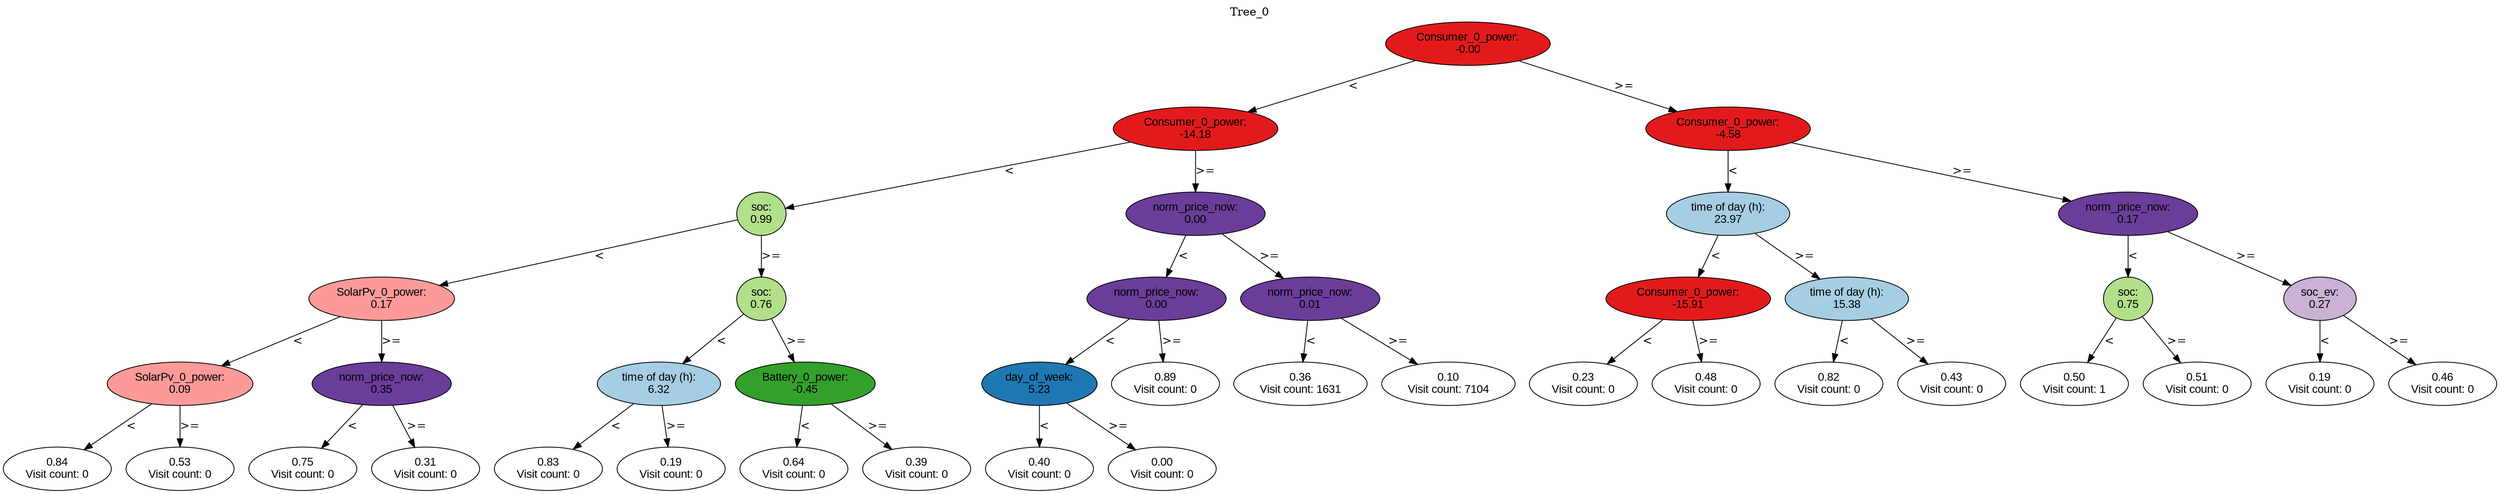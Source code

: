 digraph BST {
    node [fontname="Arial" style=filled colorscheme=paired12];
    0 [ label = "Consumer_0_power:
-0.00" fillcolor=6];
    1 [ label = "Consumer_0_power:
-14.18" fillcolor=6];
    2 [ label = "soc:
0.99" fillcolor=3];
    3 [ label = "SolarPv_0_power:
0.17" fillcolor=5];
    4 [ label = "SolarPv_0_power:
0.09" fillcolor=5];
    5 [ label = "0.84
Visit count: 0" fillcolor=white];
    6 [ label = "0.53
Visit count: 0" fillcolor=white];
    7 [ label = "norm_price_now:
0.35" fillcolor=10];
    8 [ label = "0.75
Visit count: 0" fillcolor=white];
    9 [ label = "0.31
Visit count: 0" fillcolor=white];
    10 [ label = "soc:
0.76" fillcolor=3];
    11 [ label = "time of day (h):
6.32" fillcolor=1];
    12 [ label = "0.83
Visit count: 0" fillcolor=white];
    13 [ label = "0.19
Visit count: 0" fillcolor=white];
    14 [ label = "Battery_0_power:
-0.45" fillcolor=4];
    15 [ label = "0.64
Visit count: 0" fillcolor=white];
    16 [ label = "0.39
Visit count: 0" fillcolor=white];
    17 [ label = "norm_price_now:
0.00" fillcolor=10];
    18 [ label = "norm_price_now:
0.00" fillcolor=10];
    19 [ label = "day_of_week:
5.23" fillcolor=2];
    20 [ label = "0.40
Visit count: 0" fillcolor=white];
    21 [ label = "0.00
Visit count: 0" fillcolor=white];
    22 [ label = "0.89
Visit count: 0" fillcolor=white];
    23 [ label = "norm_price_now:
0.01" fillcolor=10];
    24 [ label = "0.36
Visit count: 1631" fillcolor=white];
    25 [ label = "0.10
Visit count: 7104" fillcolor=white];
    26 [ label = "Consumer_0_power:
-4.58" fillcolor=6];
    27 [ label = "time of day (h):
23.97" fillcolor=1];
    28 [ label = "Consumer_0_power:
-15.91" fillcolor=6];
    29 [ label = "0.23
Visit count: 0" fillcolor=white];
    30 [ label = "0.48
Visit count: 0" fillcolor=white];
    31 [ label = "time of day (h):
15.38" fillcolor=1];
    32 [ label = "0.82
Visit count: 0" fillcolor=white];
    33 [ label = "0.43
Visit count: 0" fillcolor=white];
    34 [ label = "norm_price_now:
0.17" fillcolor=10];
    35 [ label = "soc:
0.75" fillcolor=3];
    36 [ label = "0.50
Visit count: 1" fillcolor=white];
    37 [ label = "0.51
Visit count: 0" fillcolor=white];
    38 [ label = "soc_ev:
0.27" fillcolor=9];
    39 [ label = "0.19
Visit count: 0" fillcolor=white];
    40 [ label = "0.46
Visit count: 0" fillcolor=white];

    0  -> 1[ label = "<"];
    0  -> 26[ label = ">="];
    1  -> 2[ label = "<"];
    1  -> 17[ label = ">="];
    2  -> 3[ label = "<"];
    2  -> 10[ label = ">="];
    3  -> 4[ label = "<"];
    3  -> 7[ label = ">="];
    4  -> 5[ label = "<"];
    4  -> 6[ label = ">="];
    7  -> 8[ label = "<"];
    7  -> 9[ label = ">="];
    10  -> 11[ label = "<"];
    10  -> 14[ label = ">="];
    11  -> 12[ label = "<"];
    11  -> 13[ label = ">="];
    14  -> 15[ label = "<"];
    14  -> 16[ label = ">="];
    17  -> 18[ label = "<"];
    17  -> 23[ label = ">="];
    18  -> 19[ label = "<"];
    18  -> 22[ label = ">="];
    19  -> 20[ label = "<"];
    19  -> 21[ label = ">="];
    23  -> 24[ label = "<"];
    23  -> 25[ label = ">="];
    26  -> 27[ label = "<"];
    26  -> 34[ label = ">="];
    27  -> 28[ label = "<"];
    27  -> 31[ label = ">="];
    28  -> 29[ label = "<"];
    28  -> 30[ label = ">="];
    31  -> 32[ label = "<"];
    31  -> 33[ label = ">="];
    34  -> 35[ label = "<"];
    34  -> 38[ label = ">="];
    35  -> 36[ label = "<"];
    35  -> 37[ label = ">="];
    38  -> 39[ label = "<"];
    38  -> 40[ label = ">="];

    labelloc="t";
    label="Tree_0";
}